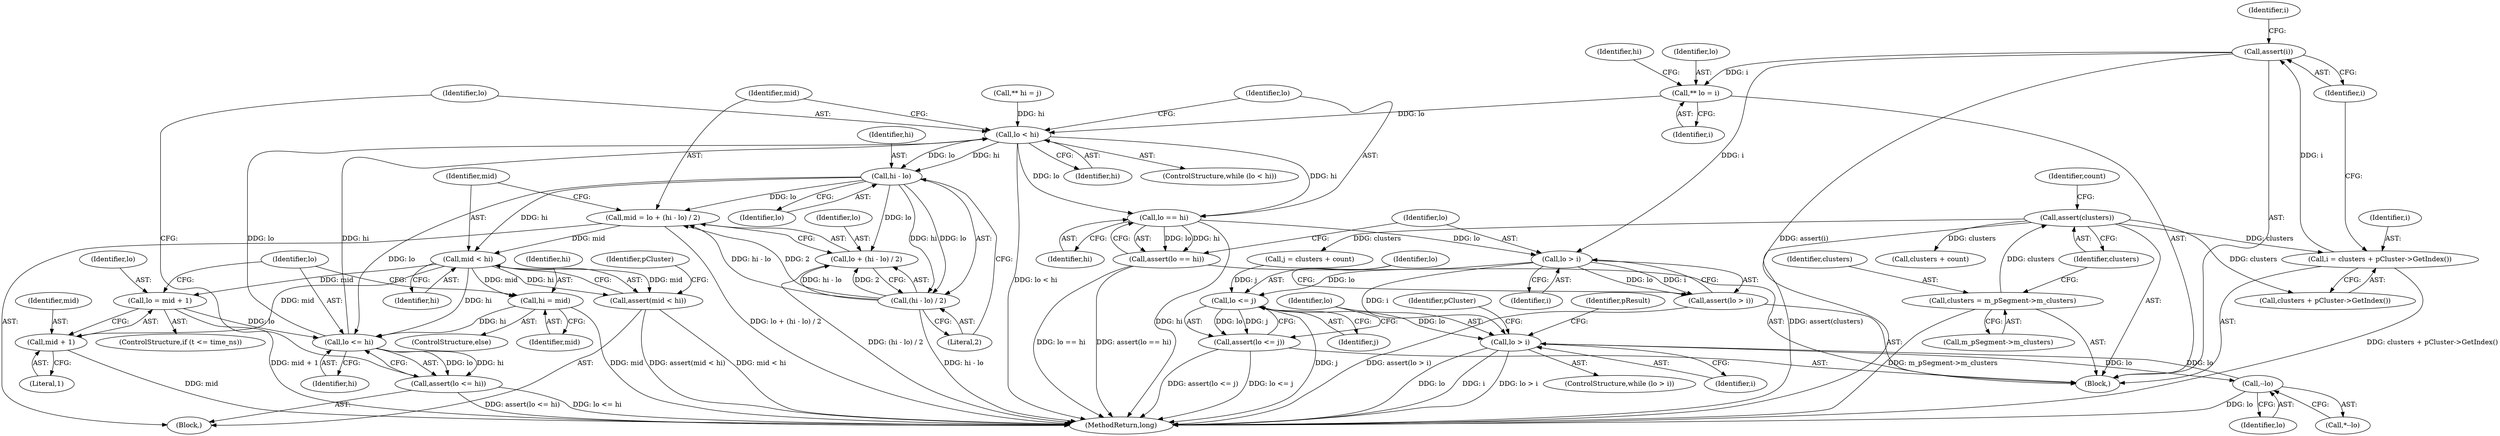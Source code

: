 digraph "0_Android_04839626ed859623901ebd3a5fd483982186b59d_197@API" {
"1000166" [label="(Call,assert(i))"];
"1000161" [label="(Call,i = clusters + pCluster->GetIndex())"];
"1000151" [label="(Call,assert(clusters))"];
"1000146" [label="(Call,clusters = m_pSegment->m_clusters)"];
"1000183" [label="(Call,** lo = i)"];
"1000191" [label="(Call,lo < hi)"];
"1000200" [label="(Call,hi - lo)"];
"1000195" [label="(Call,mid = lo + (hi - lo) / 2)"];
"1000205" [label="(Call,mid < hi)"];
"1000204" [label="(Call,assert(mid < hi))"];
"1000226" [label="(Call,lo = mid + 1)"];
"1000236" [label="(Call,lo <= hi)"];
"1000235" [label="(Call,assert(lo <= hi))"];
"1000228" [label="(Call,mid + 1)"];
"1000232" [label="(Call,hi = mid)"];
"1000197" [label="(Call,lo + (hi - lo) / 2)"];
"1000199" [label="(Call,(hi - lo) / 2)"];
"1000240" [label="(Call,lo == hi)"];
"1000239" [label="(Call,assert(lo == hi))"];
"1000244" [label="(Call,lo > i)"];
"1000243" [label="(Call,assert(lo > i))"];
"1000248" [label="(Call,lo <= j)"];
"1000247" [label="(Call,assert(lo <= j))"];
"1000252" [label="(Call,lo > i)"];
"1000259" [label="(Call,--lo)"];
"1000204" [label="(Call,assert(mid < hi))"];
"1000197" [label="(Call,lo + (hi - lo) / 2)"];
"1000161" [label="(Call,i = clusters + pCluster->GetIndex())"];
"1000227" [label="(Identifier,lo)"];
"1000238" [label="(Identifier,hi)"];
"1000191" [label="(Call,lo < hi)"];
"1000239" [label="(Call,assert(lo == hi))"];
"1000257" [label="(Identifier,pCluster)"];
"1000229" [label="(Identifier,mid)"];
"1000183" [label="(Call,** lo = i)"];
"1000155" [label="(Identifier,count)"];
"1000203" [label="(Literal,2)"];
"1000244" [label="(Call,lo > i)"];
"1000195" [label="(Call,mid = lo + (hi - lo) / 2)"];
"1000234" [label="(Identifier,mid)"];
"1000163" [label="(Call,clusters + pCluster->GetIndex())"];
"1000202" [label="(Identifier,lo)"];
"1000193" [label="(Identifier,hi)"];
"1000201" [label="(Identifier,hi)"];
"1000253" [label="(Identifier,lo)"];
"1000251" [label="(ControlStructure,while (lo > i))"];
"1000258" [label="(Call,*--lo)"];
"1000194" [label="(Block,)"];
"1000245" [label="(Identifier,lo)"];
"1000236" [label="(Call,lo <= hi)"];
"1000177" [label="(Call,j = clusters + count)"];
"1000198" [label="(Identifier,lo)"];
"1000146" [label="(Call,clusters = m_pSegment->m_clusters)"];
"1000179" [label="(Call,clusters + count)"];
"1000228" [label="(Call,mid + 1)"];
"1000250" [label="(Identifier,j)"];
"1000200" [label="(Call,hi - lo)"];
"1000152" [label="(Identifier,clusters)"];
"1000248" [label="(Call,lo <= j)"];
"1000209" [label="(Identifier,pCluster)"];
"1000190" [label="(ControlStructure,while (lo < hi))"];
"1000241" [label="(Identifier,lo)"];
"1000205" [label="(Call,mid < hi)"];
"1000151" [label="(Call,assert(clusters))"];
"1000240" [label="(Call,lo == hi)"];
"1000207" [label="(Identifier,hi)"];
"1000249" [label="(Identifier,lo)"];
"1000281" [label="(Identifier,pResult)"];
"1000167" [label="(Identifier,i)"];
"1000188" [label="(Identifier,hi)"];
"1000187" [label="(Call,** hi = j)"];
"1000260" [label="(Identifier,lo)"];
"1000199" [label="(Call,(hi - lo) / 2)"];
"1000235" [label="(Call,assert(lo <= hi))"];
"1000162" [label="(Identifier,i)"];
"1000148" [label="(Call,m_pSegment->m_clusters)"];
"1000184" [label="(Identifier,lo)"];
"1000192" [label="(Identifier,lo)"];
"1000147" [label="(Identifier,clusters)"];
"1000226" [label="(Call,lo = mid + 1)"];
"1000185" [label="(Identifier,i)"];
"1000231" [label="(ControlStructure,else)"];
"1000252" [label="(Call,lo > i)"];
"1000247" [label="(Call,assert(lo <= j))"];
"1000259" [label="(Call,--lo)"];
"1000242" [label="(Identifier,hi)"];
"1000237" [label="(Identifier,lo)"];
"1000233" [label="(Identifier,hi)"];
"1000206" [label="(Identifier,mid)"];
"1000285" [label="(MethodReturn,long)"];
"1000171" [label="(Identifier,i)"];
"1000230" [label="(Literal,1)"];
"1000243" [label="(Call,assert(lo > i))"];
"1000111" [label="(Block,)"];
"1000166" [label="(Call,assert(i))"];
"1000222" [label="(ControlStructure,if (t <= time_ns))"];
"1000254" [label="(Identifier,i)"];
"1000246" [label="(Identifier,i)"];
"1000232" [label="(Call,hi = mid)"];
"1000196" [label="(Identifier,mid)"];
"1000166" -> "1000111"  [label="AST: "];
"1000166" -> "1000167"  [label="CFG: "];
"1000167" -> "1000166"  [label="AST: "];
"1000171" -> "1000166"  [label="CFG: "];
"1000166" -> "1000285"  [label="DDG: assert(i)"];
"1000161" -> "1000166"  [label="DDG: i"];
"1000166" -> "1000183"  [label="DDG: i"];
"1000166" -> "1000244"  [label="DDG: i"];
"1000161" -> "1000111"  [label="AST: "];
"1000161" -> "1000163"  [label="CFG: "];
"1000162" -> "1000161"  [label="AST: "];
"1000163" -> "1000161"  [label="AST: "];
"1000167" -> "1000161"  [label="CFG: "];
"1000161" -> "1000285"  [label="DDG: clusters + pCluster->GetIndex()"];
"1000151" -> "1000161"  [label="DDG: clusters"];
"1000151" -> "1000111"  [label="AST: "];
"1000151" -> "1000152"  [label="CFG: "];
"1000152" -> "1000151"  [label="AST: "];
"1000155" -> "1000151"  [label="CFG: "];
"1000151" -> "1000285"  [label="DDG: assert(clusters)"];
"1000146" -> "1000151"  [label="DDG: clusters"];
"1000151" -> "1000163"  [label="DDG: clusters"];
"1000151" -> "1000177"  [label="DDG: clusters"];
"1000151" -> "1000179"  [label="DDG: clusters"];
"1000146" -> "1000111"  [label="AST: "];
"1000146" -> "1000148"  [label="CFG: "];
"1000147" -> "1000146"  [label="AST: "];
"1000148" -> "1000146"  [label="AST: "];
"1000152" -> "1000146"  [label="CFG: "];
"1000146" -> "1000285"  [label="DDG: m_pSegment->m_clusters"];
"1000183" -> "1000111"  [label="AST: "];
"1000183" -> "1000185"  [label="CFG: "];
"1000184" -> "1000183"  [label="AST: "];
"1000185" -> "1000183"  [label="AST: "];
"1000188" -> "1000183"  [label="CFG: "];
"1000183" -> "1000191"  [label="DDG: lo"];
"1000191" -> "1000190"  [label="AST: "];
"1000191" -> "1000193"  [label="CFG: "];
"1000192" -> "1000191"  [label="AST: "];
"1000193" -> "1000191"  [label="AST: "];
"1000196" -> "1000191"  [label="CFG: "];
"1000241" -> "1000191"  [label="CFG: "];
"1000191" -> "1000285"  [label="DDG: lo < hi"];
"1000236" -> "1000191"  [label="DDG: lo"];
"1000236" -> "1000191"  [label="DDG: hi"];
"1000187" -> "1000191"  [label="DDG: hi"];
"1000191" -> "1000200"  [label="DDG: hi"];
"1000191" -> "1000200"  [label="DDG: lo"];
"1000191" -> "1000240"  [label="DDG: lo"];
"1000191" -> "1000240"  [label="DDG: hi"];
"1000200" -> "1000199"  [label="AST: "];
"1000200" -> "1000202"  [label="CFG: "];
"1000201" -> "1000200"  [label="AST: "];
"1000202" -> "1000200"  [label="AST: "];
"1000203" -> "1000200"  [label="CFG: "];
"1000200" -> "1000195"  [label="DDG: lo"];
"1000200" -> "1000197"  [label="DDG: lo"];
"1000200" -> "1000199"  [label="DDG: hi"];
"1000200" -> "1000199"  [label="DDG: lo"];
"1000200" -> "1000205"  [label="DDG: hi"];
"1000200" -> "1000236"  [label="DDG: lo"];
"1000195" -> "1000194"  [label="AST: "];
"1000195" -> "1000197"  [label="CFG: "];
"1000196" -> "1000195"  [label="AST: "];
"1000197" -> "1000195"  [label="AST: "];
"1000206" -> "1000195"  [label="CFG: "];
"1000195" -> "1000285"  [label="DDG: lo + (hi - lo) / 2"];
"1000199" -> "1000195"  [label="DDG: hi - lo"];
"1000199" -> "1000195"  [label="DDG: 2"];
"1000195" -> "1000205"  [label="DDG: mid"];
"1000205" -> "1000204"  [label="AST: "];
"1000205" -> "1000207"  [label="CFG: "];
"1000206" -> "1000205"  [label="AST: "];
"1000207" -> "1000205"  [label="AST: "];
"1000204" -> "1000205"  [label="CFG: "];
"1000205" -> "1000204"  [label="DDG: mid"];
"1000205" -> "1000204"  [label="DDG: hi"];
"1000205" -> "1000226"  [label="DDG: mid"];
"1000205" -> "1000228"  [label="DDG: mid"];
"1000205" -> "1000232"  [label="DDG: mid"];
"1000205" -> "1000236"  [label="DDG: hi"];
"1000204" -> "1000194"  [label="AST: "];
"1000209" -> "1000204"  [label="CFG: "];
"1000204" -> "1000285"  [label="DDG: mid < hi"];
"1000204" -> "1000285"  [label="DDG: assert(mid < hi)"];
"1000226" -> "1000222"  [label="AST: "];
"1000226" -> "1000228"  [label="CFG: "];
"1000227" -> "1000226"  [label="AST: "];
"1000228" -> "1000226"  [label="AST: "];
"1000237" -> "1000226"  [label="CFG: "];
"1000226" -> "1000285"  [label="DDG: mid + 1"];
"1000226" -> "1000236"  [label="DDG: lo"];
"1000236" -> "1000235"  [label="AST: "];
"1000236" -> "1000238"  [label="CFG: "];
"1000237" -> "1000236"  [label="AST: "];
"1000238" -> "1000236"  [label="AST: "];
"1000235" -> "1000236"  [label="CFG: "];
"1000236" -> "1000235"  [label="DDG: lo"];
"1000236" -> "1000235"  [label="DDG: hi"];
"1000232" -> "1000236"  [label="DDG: hi"];
"1000235" -> "1000194"  [label="AST: "];
"1000192" -> "1000235"  [label="CFG: "];
"1000235" -> "1000285"  [label="DDG: lo <= hi"];
"1000235" -> "1000285"  [label="DDG: assert(lo <= hi)"];
"1000228" -> "1000230"  [label="CFG: "];
"1000229" -> "1000228"  [label="AST: "];
"1000230" -> "1000228"  [label="AST: "];
"1000228" -> "1000285"  [label="DDG: mid"];
"1000232" -> "1000231"  [label="AST: "];
"1000232" -> "1000234"  [label="CFG: "];
"1000233" -> "1000232"  [label="AST: "];
"1000234" -> "1000232"  [label="AST: "];
"1000237" -> "1000232"  [label="CFG: "];
"1000232" -> "1000285"  [label="DDG: mid"];
"1000197" -> "1000199"  [label="CFG: "];
"1000198" -> "1000197"  [label="AST: "];
"1000199" -> "1000197"  [label="AST: "];
"1000197" -> "1000285"  [label="DDG: (hi - lo) / 2"];
"1000199" -> "1000197"  [label="DDG: hi - lo"];
"1000199" -> "1000197"  [label="DDG: 2"];
"1000199" -> "1000203"  [label="CFG: "];
"1000203" -> "1000199"  [label="AST: "];
"1000199" -> "1000285"  [label="DDG: hi - lo"];
"1000240" -> "1000239"  [label="AST: "];
"1000240" -> "1000242"  [label="CFG: "];
"1000241" -> "1000240"  [label="AST: "];
"1000242" -> "1000240"  [label="AST: "];
"1000239" -> "1000240"  [label="CFG: "];
"1000240" -> "1000285"  [label="DDG: hi"];
"1000240" -> "1000239"  [label="DDG: lo"];
"1000240" -> "1000239"  [label="DDG: hi"];
"1000240" -> "1000244"  [label="DDG: lo"];
"1000239" -> "1000111"  [label="AST: "];
"1000245" -> "1000239"  [label="CFG: "];
"1000239" -> "1000285"  [label="DDG: assert(lo == hi)"];
"1000239" -> "1000285"  [label="DDG: lo == hi"];
"1000244" -> "1000243"  [label="AST: "];
"1000244" -> "1000246"  [label="CFG: "];
"1000245" -> "1000244"  [label="AST: "];
"1000246" -> "1000244"  [label="AST: "];
"1000243" -> "1000244"  [label="CFG: "];
"1000244" -> "1000243"  [label="DDG: lo"];
"1000244" -> "1000243"  [label="DDG: i"];
"1000244" -> "1000248"  [label="DDG: lo"];
"1000244" -> "1000252"  [label="DDG: i"];
"1000243" -> "1000111"  [label="AST: "];
"1000249" -> "1000243"  [label="CFG: "];
"1000243" -> "1000285"  [label="DDG: assert(lo > i)"];
"1000248" -> "1000247"  [label="AST: "];
"1000248" -> "1000250"  [label="CFG: "];
"1000249" -> "1000248"  [label="AST: "];
"1000250" -> "1000248"  [label="AST: "];
"1000247" -> "1000248"  [label="CFG: "];
"1000248" -> "1000285"  [label="DDG: j"];
"1000248" -> "1000247"  [label="DDG: lo"];
"1000248" -> "1000247"  [label="DDG: j"];
"1000177" -> "1000248"  [label="DDG: j"];
"1000248" -> "1000252"  [label="DDG: lo"];
"1000247" -> "1000111"  [label="AST: "];
"1000253" -> "1000247"  [label="CFG: "];
"1000247" -> "1000285"  [label="DDG: lo <= j"];
"1000247" -> "1000285"  [label="DDG: assert(lo <= j)"];
"1000252" -> "1000251"  [label="AST: "];
"1000252" -> "1000254"  [label="CFG: "];
"1000253" -> "1000252"  [label="AST: "];
"1000254" -> "1000252"  [label="AST: "];
"1000257" -> "1000252"  [label="CFG: "];
"1000281" -> "1000252"  [label="CFG: "];
"1000252" -> "1000285"  [label="DDG: lo"];
"1000252" -> "1000285"  [label="DDG: i"];
"1000252" -> "1000285"  [label="DDG: lo > i"];
"1000259" -> "1000252"  [label="DDG: lo"];
"1000252" -> "1000259"  [label="DDG: lo"];
"1000259" -> "1000258"  [label="AST: "];
"1000259" -> "1000260"  [label="CFG: "];
"1000260" -> "1000259"  [label="AST: "];
"1000258" -> "1000259"  [label="CFG: "];
"1000259" -> "1000285"  [label="DDG: lo"];
}
